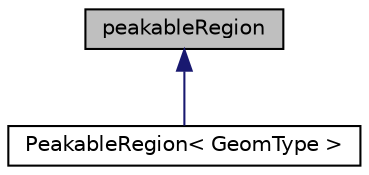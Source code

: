 digraph "peakableRegion"
{
 // LATEX_PDF_SIZE
  edge [fontname="Helvetica",fontsize="10",labelfontname="Helvetica",labelfontsize="10"];
  node [fontname="Helvetica",fontsize="10",shape=record];
  Node1 [label="peakableRegion",height=0.2,width=0.4,color="black", fillcolor="grey75", style="filled", fontcolor="black",tooltip=" "];
  Node1 -> Node2 [dir="back",color="midnightblue",fontsize="10",style="solid",fontname="Helvetica"];
  Node2 [label="PeakableRegion\< GeomType \>",height=0.2,width=0.4,color="black", fillcolor="white", style="filled",URL="$classpFlow_1_1PeakableRegion.html",tooltip=" "];
}
